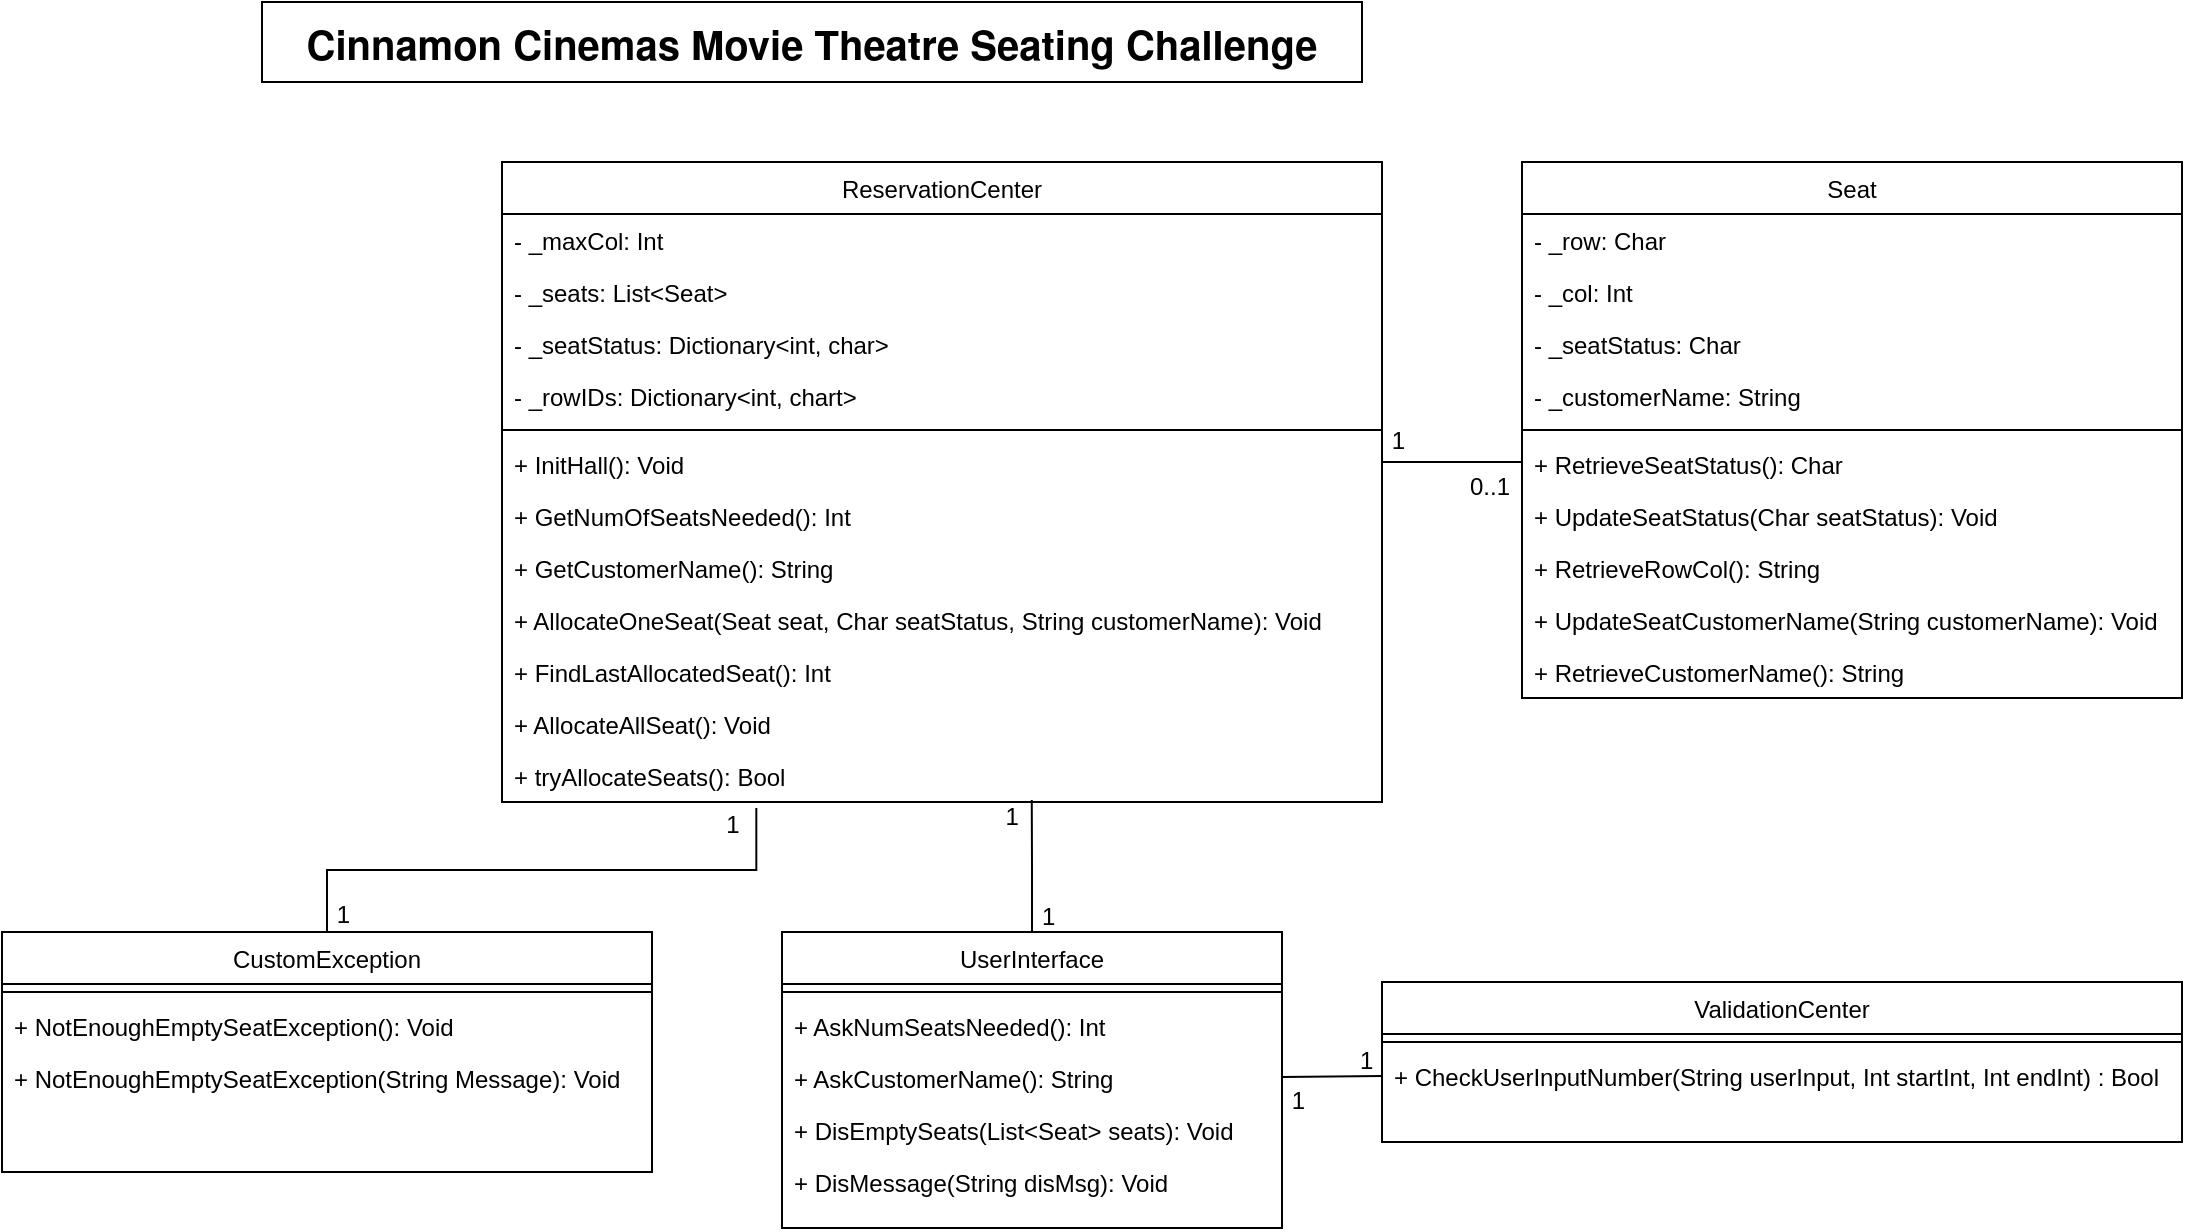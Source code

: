 <mxfile version="20.4.0" type="device"><diagram id="C5RBs43oDa-KdzZeNtuy" name="Page-1"><mxGraphModel dx="1186" dy="646" grid="1" gridSize="10" guides="1" tooltips="1" connect="1" arrows="1" fold="1" page="1" pageScale="1" pageWidth="1654" pageHeight="1169" math="0" shadow="0"><root><mxCell id="WIyWlLk6GJQsqaUBKTNV-0"/><mxCell id="WIyWlLk6GJQsqaUBKTNV-1" parent="WIyWlLk6GJQsqaUBKTNV-0"/><mxCell id="zkfFHV4jXpPFQw0GAbJ--0" value="Seat" style="swimlane;fontStyle=0;align=center;verticalAlign=top;childLayout=stackLayout;horizontal=1;startSize=26;horizontalStack=0;resizeParent=1;resizeLast=0;collapsible=1;marginBottom=0;rounded=0;shadow=0;strokeWidth=1;" parent="WIyWlLk6GJQsqaUBKTNV-1" vertex="1"><mxGeometry x="790" y="120" width="330" height="268" as="geometry"><mxRectangle x="230" y="140" width="160" height="26" as="alternateBounds"/></mxGeometry></mxCell><mxCell id="zkfFHV4jXpPFQw0GAbJ--1" value="- _row: Char" style="text;align=left;verticalAlign=top;spacingLeft=4;spacingRight=4;overflow=hidden;rotatable=0;points=[[0,0.5],[1,0.5]];portConstraint=eastwest;" parent="zkfFHV4jXpPFQw0GAbJ--0" vertex="1"><mxGeometry y="26" width="330" height="26" as="geometry"/></mxCell><mxCell id="zkfFHV4jXpPFQw0GAbJ--2" value="- _col: Int" style="text;align=left;verticalAlign=top;spacingLeft=4;spacingRight=4;overflow=hidden;rotatable=0;points=[[0,0.5],[1,0.5]];portConstraint=eastwest;rounded=0;shadow=0;html=0;" parent="zkfFHV4jXpPFQw0GAbJ--0" vertex="1"><mxGeometry y="52" width="330" height="26" as="geometry"/></mxCell><mxCell id="Tm0T4g37hAG2KfjZ_NBM-8" value="- _seatStatus: Char" style="text;align=left;verticalAlign=top;spacingLeft=4;spacingRight=4;overflow=hidden;rotatable=0;points=[[0,0.5],[1,0.5]];portConstraint=eastwest;rounded=0;shadow=0;html=0;" vertex="1" parent="zkfFHV4jXpPFQw0GAbJ--0"><mxGeometry y="78" width="330" height="26" as="geometry"/></mxCell><mxCell id="yBtOKU2cWY3xxHfVaaZ9-0" value="- _customerName: String" style="text;align=left;verticalAlign=top;spacingLeft=4;spacingRight=4;overflow=hidden;rotatable=0;points=[[0,0.5],[1,0.5]];portConstraint=eastwest;rounded=0;shadow=0;html=0;" parent="zkfFHV4jXpPFQw0GAbJ--0" vertex="1"><mxGeometry y="104" width="330" height="26" as="geometry"/></mxCell><mxCell id="zkfFHV4jXpPFQw0GAbJ--4" value="" style="line;html=1;strokeWidth=1;align=left;verticalAlign=middle;spacingTop=-1;spacingLeft=3;spacingRight=3;rotatable=0;labelPosition=right;points=[];portConstraint=eastwest;" parent="zkfFHV4jXpPFQw0GAbJ--0" vertex="1"><mxGeometry y="130" width="330" height="8" as="geometry"/></mxCell><mxCell id="n5npstloCo_V3_GT15ac-2" value="+ RetrieveSeatStatus(): Char" style="text;align=left;verticalAlign=top;spacingLeft=4;spacingRight=4;overflow=hidden;rotatable=0;points=[[0,0.5],[1,0.5]];portConstraint=eastwest;" parent="zkfFHV4jXpPFQw0GAbJ--0" vertex="1"><mxGeometry y="138" width="330" height="26" as="geometry"/></mxCell><mxCell id="zkfFHV4jXpPFQw0GAbJ--5" value="+ UpdateSeatStatus(Char seatStatus): Void" style="text;align=left;verticalAlign=top;spacingLeft=4;spacingRight=4;overflow=hidden;rotatable=0;points=[[0,0.5],[1,0.5]];portConstraint=eastwest;" parent="zkfFHV4jXpPFQw0GAbJ--0" vertex="1"><mxGeometry y="164" width="330" height="26" as="geometry"/></mxCell><mxCell id="n5npstloCo_V3_GT15ac-1" value="+ RetrieveRowCol(): String" style="text;align=left;verticalAlign=top;spacingLeft=4;spacingRight=4;overflow=hidden;rotatable=0;points=[[0,0.5],[1,0.5]];portConstraint=eastwest;" parent="zkfFHV4jXpPFQw0GAbJ--0" vertex="1"><mxGeometry y="190" width="330" height="26" as="geometry"/></mxCell><mxCell id="Tm0T4g37hAG2KfjZ_NBM-10" value="+ UpdateSeatCustomerName(String customerName): Void" style="text;align=left;verticalAlign=top;spacingLeft=4;spacingRight=4;overflow=hidden;rotatable=0;points=[[0,0.5],[1,0.5]];portConstraint=eastwest;" vertex="1" parent="zkfFHV4jXpPFQw0GAbJ--0"><mxGeometry y="216" width="330" height="26" as="geometry"/></mxCell><mxCell id="Tm0T4g37hAG2KfjZ_NBM-9" value="+ RetrieveCustomerName(): String" style="text;align=left;verticalAlign=top;spacingLeft=4;spacingRight=4;overflow=hidden;rotatable=0;points=[[0,0.5],[1,0.5]];portConstraint=eastwest;" vertex="1" parent="zkfFHV4jXpPFQw0GAbJ--0"><mxGeometry y="242" width="330" height="26" as="geometry"/></mxCell><mxCell id="zkfFHV4jXpPFQw0GAbJ--17" value="ReservationCenter" style="swimlane;fontStyle=0;align=center;verticalAlign=top;childLayout=stackLayout;horizontal=1;startSize=26;horizontalStack=0;resizeParent=1;resizeLast=0;collapsible=1;marginBottom=0;rounded=0;shadow=0;strokeWidth=1;" parent="WIyWlLk6GJQsqaUBKTNV-1" vertex="1"><mxGeometry x="280" y="120" width="440" height="320" as="geometry"><mxRectangle x="550" y="140" width="160" height="26" as="alternateBounds"/></mxGeometry></mxCell><mxCell id="CjL0IkNfqWO46S0XJNXK-1" value="- _maxCol: Int" style="text;align=left;verticalAlign=top;spacingLeft=4;spacingRight=4;overflow=hidden;rotatable=0;points=[[0,0.5],[1,0.5]];portConstraint=eastwest;" parent="zkfFHV4jXpPFQw0GAbJ--17" vertex="1"><mxGeometry y="26" width="440" height="26" as="geometry"/></mxCell><mxCell id="zkfFHV4jXpPFQw0GAbJ--18" value="- _seats: List&lt;Seat&gt;" style="text;align=left;verticalAlign=top;spacingLeft=4;spacingRight=4;overflow=hidden;rotatable=0;points=[[0,0.5],[1,0.5]];portConstraint=eastwest;" parent="zkfFHV4jXpPFQw0GAbJ--17" vertex="1"><mxGeometry y="52" width="440" height="26" as="geometry"/></mxCell><mxCell id="CjL0IkNfqWO46S0XJNXK-6" value="- _seatStatus: Dictionary&lt;int, char&gt;" style="text;align=left;verticalAlign=top;spacingLeft=4;spacingRight=4;overflow=hidden;rotatable=0;points=[[0,0.5],[1,0.5]];portConstraint=eastwest;" parent="zkfFHV4jXpPFQw0GAbJ--17" vertex="1"><mxGeometry y="78" width="440" height="26" as="geometry"/></mxCell><mxCell id="CjL0IkNfqWO46S0XJNXK-5" value="- _rowIDs: Dictionary&lt;int, chart&gt;" style="text;align=left;verticalAlign=top;spacingLeft=4;spacingRight=4;overflow=hidden;rotatable=0;points=[[0,0.5],[1,0.5]];portConstraint=eastwest;" parent="zkfFHV4jXpPFQw0GAbJ--17" vertex="1"><mxGeometry y="104" width="440" height="26" as="geometry"/></mxCell><mxCell id="zkfFHV4jXpPFQw0GAbJ--23" value="" style="line;html=1;strokeWidth=1;align=left;verticalAlign=middle;spacingTop=-1;spacingLeft=3;spacingRight=3;rotatable=0;labelPosition=right;points=[];portConstraint=eastwest;" parent="zkfFHV4jXpPFQw0GAbJ--17" vertex="1"><mxGeometry y="130" width="440" height="8" as="geometry"/></mxCell><mxCell id="zkfFHV4jXpPFQw0GAbJ--25" value="+ InitHall(): Void" style="text;align=left;verticalAlign=top;spacingLeft=4;spacingRight=4;overflow=hidden;rotatable=0;points=[[0,0.5],[1,0.5]];portConstraint=eastwest;" parent="zkfFHV4jXpPFQw0GAbJ--17" vertex="1"><mxGeometry y="138" width="440" height="26" as="geometry"/></mxCell><mxCell id="Tm0T4g37hAG2KfjZ_NBM-11" value="+ GetNumOfSeatsNeeded(): Int" style="text;align=left;verticalAlign=top;spacingLeft=4;spacingRight=4;overflow=hidden;rotatable=0;points=[[0,0.5],[1,0.5]];portConstraint=eastwest;" vertex="1" parent="zkfFHV4jXpPFQw0GAbJ--17"><mxGeometry y="164" width="440" height="26" as="geometry"/></mxCell><mxCell id="yBtOKU2cWY3xxHfVaaZ9-3" value="+ GetCustomerName(): String" style="text;align=left;verticalAlign=top;spacingLeft=4;spacingRight=4;overflow=hidden;rotatable=0;points=[[0,0.5],[1,0.5]];portConstraint=eastwest;" parent="zkfFHV4jXpPFQw0GAbJ--17" vertex="1"><mxGeometry y="190" width="440" height="26" as="geometry"/></mxCell><mxCell id="zkfFHV4jXpPFQw0GAbJ--24" value="+ AllocateOneSeat(Seat seat, Char seatStatus, String customerName): Void" style="text;align=left;verticalAlign=top;spacingLeft=4;spacingRight=4;overflow=hidden;rotatable=0;points=[[0,0.5],[1,0.5]];portConstraint=eastwest;" parent="zkfFHV4jXpPFQw0GAbJ--17" vertex="1"><mxGeometry y="216" width="440" height="26" as="geometry"/></mxCell><mxCell id="CjL0IkNfqWO46S0XJNXK-3" value="+ FindLastAllocatedSeat(): Int" style="text;align=left;verticalAlign=top;spacingLeft=4;spacingRight=4;overflow=hidden;rotatable=0;points=[[0,0.5],[1,0.5]];portConstraint=eastwest;" parent="zkfFHV4jXpPFQw0GAbJ--17" vertex="1"><mxGeometry y="242" width="440" height="26" as="geometry"/></mxCell><mxCell id="Tm0T4g37hAG2KfjZ_NBM-12" value="+ AllocateAllSeat(): Void" style="text;align=left;verticalAlign=top;spacingLeft=4;spacingRight=4;overflow=hidden;rotatable=0;points=[[0,0.5],[1,0.5]];portConstraint=eastwest;" vertex="1" parent="zkfFHV4jXpPFQw0GAbJ--17"><mxGeometry y="268" width="440" height="26" as="geometry"/></mxCell><mxCell id="CjL0IkNfqWO46S0XJNXK-2" value="+ tryAllocateSeats(): Bool" style="text;align=left;verticalAlign=top;spacingLeft=4;spacingRight=4;overflow=hidden;rotatable=0;points=[[0,0.5],[1,0.5]];portConstraint=eastwest;" parent="zkfFHV4jXpPFQw0GAbJ--17" vertex="1"><mxGeometry y="294" width="440" height="26" as="geometry"/></mxCell><mxCell id="zkfFHV4jXpPFQw0GAbJ--26" value="" style="endArrow=none;shadow=0;strokeWidth=1;rounded=0;endFill=0;edgeStyle=elbowEdgeStyle;elbow=vertical;" parent="WIyWlLk6GJQsqaUBKTNV-1" source="zkfFHV4jXpPFQw0GAbJ--0" target="zkfFHV4jXpPFQw0GAbJ--17" edge="1"><mxGeometry x="0.5" y="41" relative="1" as="geometry"><mxPoint x="380" y="192" as="sourcePoint"/><mxPoint x="540" y="192" as="targetPoint"/><mxPoint x="-40" y="32" as="offset"/><Array as="points"><mxPoint x="740" y="270"/></Array></mxGeometry></mxCell><mxCell id="zkfFHV4jXpPFQw0GAbJ--27" value="0..1" style="resizable=0;align=left;verticalAlign=bottom;labelBackgroundColor=none;fontSize=12;" parent="zkfFHV4jXpPFQw0GAbJ--26" connectable="0" vertex="1"><mxGeometry x="-1" relative="1" as="geometry"><mxPoint x="-28" y="21" as="offset"/></mxGeometry></mxCell><mxCell id="zkfFHV4jXpPFQw0GAbJ--28" value="1" style="resizable=0;align=right;verticalAlign=bottom;labelBackgroundColor=none;fontSize=12;" parent="zkfFHV4jXpPFQw0GAbJ--26" connectable="0" vertex="1"><mxGeometry x="1" relative="1" as="geometry"><mxPoint x="13" y="-2" as="offset"/></mxGeometry></mxCell><mxCell id="yBtOKU2cWY3xxHfVaaZ9-4" value="UserInterface" style="swimlane;fontStyle=0;align=center;verticalAlign=top;childLayout=stackLayout;horizontal=1;startSize=26;horizontalStack=0;resizeParent=1;resizeLast=0;collapsible=1;marginBottom=0;rounded=0;shadow=0;strokeWidth=1;" parent="WIyWlLk6GJQsqaUBKTNV-1" vertex="1"><mxGeometry x="420" y="505.01" width="250" height="148" as="geometry"><mxRectangle x="550" y="140" width="160" height="26" as="alternateBounds"/></mxGeometry></mxCell><mxCell id="yBtOKU2cWY3xxHfVaaZ9-6" value="" style="line;html=1;strokeWidth=1;align=left;verticalAlign=middle;spacingTop=-1;spacingLeft=3;spacingRight=3;rotatable=0;labelPosition=right;points=[];portConstraint=eastwest;" parent="yBtOKU2cWY3xxHfVaaZ9-4" vertex="1"><mxGeometry y="26" width="250" height="8" as="geometry"/></mxCell><mxCell id="Tm0T4g37hAG2KfjZ_NBM-6" value="+ AskNumSeatsNeeded(): Int" style="text;align=left;verticalAlign=top;spacingLeft=4;spacingRight=4;overflow=hidden;rotatable=0;points=[[0,0.5],[1,0.5]];portConstraint=eastwest;" vertex="1" parent="yBtOKU2cWY3xxHfVaaZ9-4"><mxGeometry y="34" width="250" height="26" as="geometry"/></mxCell><mxCell id="yBtOKU2cWY3xxHfVaaZ9-7" value="+ AskCustomerName(): String" style="text;align=left;verticalAlign=top;spacingLeft=4;spacingRight=4;overflow=hidden;rotatable=0;points=[[0,0.5],[1,0.5]];portConstraint=eastwest;" parent="yBtOKU2cWY3xxHfVaaZ9-4" vertex="1"><mxGeometry y="60" width="250" height="26" as="geometry"/></mxCell><mxCell id="yBtOKU2cWY3xxHfVaaZ9-8" value="+ DisEmptySeats(List&lt;Seat&gt; seats): Void" style="text;align=left;verticalAlign=top;spacingLeft=4;spacingRight=4;overflow=hidden;rotatable=0;points=[[0,0.5],[1,0.5]];portConstraint=eastwest;" parent="yBtOKU2cWY3xxHfVaaZ9-4" vertex="1"><mxGeometry y="86" width="250" height="26" as="geometry"/></mxCell><mxCell id="CjL0IkNfqWO46S0XJNXK-4" value="+ DisMessage(String disMsg): Void" style="text;align=left;verticalAlign=top;spacingLeft=4;spacingRight=4;overflow=hidden;rotatable=0;points=[[0,0.5],[1,0.5]];portConstraint=eastwest;" parent="yBtOKU2cWY3xxHfVaaZ9-4" vertex="1"><mxGeometry y="112" width="250" height="26" as="geometry"/></mxCell><mxCell id="yBtOKU2cWY3xxHfVaaZ9-10" value="" style="endArrow=none;shadow=0;strokeWidth=1;rounded=0;endFill=0;edgeStyle=elbowEdgeStyle;elbow=vertical;exitX=0.5;exitY=0;exitDx=0;exitDy=0;entryX=0.602;entryY=0.962;entryDx=0;entryDy=0;entryPerimeter=0;" parent="WIyWlLk6GJQsqaUBKTNV-1" source="yBtOKU2cWY3xxHfVaaZ9-4" target="CjL0IkNfqWO46S0XJNXK-2" edge="1"><mxGeometry x="0.5" y="41" relative="1" as="geometry"><mxPoint x="750" y="273.01" as="sourcePoint"/><mxPoint x="863.96" y="479.998" as="targetPoint"/><mxPoint x="-40" y="32" as="offset"/></mxGeometry></mxCell><mxCell id="yBtOKU2cWY3xxHfVaaZ9-11" value="1" style="resizable=0;align=left;verticalAlign=bottom;labelBackgroundColor=none;fontSize=12;" parent="yBtOKU2cWY3xxHfVaaZ9-10" connectable="0" vertex="1"><mxGeometry x="-1" relative="1" as="geometry"><mxPoint x="3" y="1" as="offset"/></mxGeometry></mxCell><mxCell id="yBtOKU2cWY3xxHfVaaZ9-12" value="1" style="resizable=0;align=right;verticalAlign=bottom;labelBackgroundColor=none;fontSize=12;" parent="yBtOKU2cWY3xxHfVaaZ9-10" connectable="0" vertex="1"><mxGeometry x="1" relative="1" as="geometry"><mxPoint x="-5" y="17" as="offset"/></mxGeometry></mxCell><mxCell id="yBtOKU2cWY3xxHfVaaZ9-13" value="CustomException" style="swimlane;fontStyle=0;align=center;verticalAlign=top;childLayout=stackLayout;horizontal=1;startSize=26;horizontalStack=0;resizeParent=1;resizeLast=0;collapsible=1;marginBottom=0;rounded=0;shadow=0;strokeWidth=1;" parent="WIyWlLk6GJQsqaUBKTNV-1" vertex="1"><mxGeometry x="30" y="505.01" width="325" height="120" as="geometry"><mxRectangle x="550" y="140" width="160" height="26" as="alternateBounds"/></mxGeometry></mxCell><mxCell id="yBtOKU2cWY3xxHfVaaZ9-15" value="" style="line;html=1;strokeWidth=1;align=left;verticalAlign=middle;spacingTop=-1;spacingLeft=3;spacingRight=3;rotatable=0;labelPosition=right;points=[];portConstraint=eastwest;" parent="yBtOKU2cWY3xxHfVaaZ9-13" vertex="1"><mxGeometry y="26" width="325" height="8" as="geometry"/></mxCell><mxCell id="yBtOKU2cWY3xxHfVaaZ9-17" value="+ NotEnoughEmptySeatException(): Void" style="text;align=left;verticalAlign=top;spacingLeft=4;spacingRight=4;overflow=hidden;rotatable=0;points=[[0,0.5],[1,0.5]];portConstraint=eastwest;" parent="yBtOKU2cWY3xxHfVaaZ9-13" vertex="1"><mxGeometry y="34" width="325" height="26" as="geometry"/></mxCell><mxCell id="CjL0IkNfqWO46S0XJNXK-7" value="+ NotEnoughEmptySeatException(String Message): Void" style="text;align=left;verticalAlign=top;spacingLeft=4;spacingRight=4;overflow=hidden;rotatable=0;points=[[0,0.5],[1,0.5]];portConstraint=eastwest;" parent="yBtOKU2cWY3xxHfVaaZ9-13" vertex="1"><mxGeometry y="60" width="325" height="26" as="geometry"/></mxCell><mxCell id="yBtOKU2cWY3xxHfVaaZ9-30" value="" style="endArrow=none;shadow=0;strokeWidth=1;rounded=0;endFill=0;edgeStyle=elbowEdgeStyle;elbow=vertical;exitX=0.289;exitY=1.115;exitDx=0;exitDy=0;entryX=0.5;entryY=0;entryDx=0;entryDy=0;exitPerimeter=0;" parent="WIyWlLk6GJQsqaUBKTNV-1" source="CjL0IkNfqWO46S0XJNXK-2" target="yBtOKU2cWY3xxHfVaaZ9-13" edge="1"><mxGeometry x="0.5" y="41" relative="1" as="geometry"><mxPoint x="319" y="330" as="sourcePoint"/><mxPoint x="319" y="280" as="targetPoint"/><mxPoint x="-40" y="32" as="offset"/></mxGeometry></mxCell><mxCell id="yBtOKU2cWY3xxHfVaaZ9-31" value="1" style="resizable=0;align=left;verticalAlign=bottom;labelBackgroundColor=none;fontSize=12;" parent="yBtOKU2cWY3xxHfVaaZ9-30" connectable="0" vertex="1"><mxGeometry x="-1" relative="1" as="geometry"><mxPoint x="-17" y="17" as="offset"/></mxGeometry></mxCell><mxCell id="yBtOKU2cWY3xxHfVaaZ9-32" value="1" style="resizable=0;align=right;verticalAlign=bottom;labelBackgroundColor=none;fontSize=12;" parent="yBtOKU2cWY3xxHfVaaZ9-30" connectable="0" vertex="1"><mxGeometry x="1" relative="1" as="geometry"><mxPoint x="13" as="offset"/></mxGeometry></mxCell><mxCell id="n5npstloCo_V3_GT15ac-0" value="&lt;p style=&quot;margin: 0px; font-variant-numeric: normal; font-variant-east-asian: normal; font-stretch: normal; font-size: 20px; line-height: normal; font-family: &amp;quot;Helvetica Neue&amp;quot;; text-align: start;&quot; class=&quot;p1&quot;&gt;&lt;b&gt;Cinnamon Cinemas Movie Theatre Seating Challenge&lt;/b&gt;&lt;/p&gt;" style="rounded=0;whiteSpace=wrap;html=1;" parent="WIyWlLk6GJQsqaUBKTNV-1" vertex="1"><mxGeometry x="160" y="40" width="550" height="40" as="geometry"/></mxCell><mxCell id="Tm0T4g37hAG2KfjZ_NBM-0" value="ValidationCenter" style="swimlane;fontStyle=0;align=center;verticalAlign=top;childLayout=stackLayout;horizontal=1;startSize=26;horizontalStack=0;resizeParent=1;resizeLast=0;collapsible=1;marginBottom=0;rounded=0;shadow=0;strokeWidth=1;" vertex="1" parent="WIyWlLk6GJQsqaUBKTNV-1"><mxGeometry x="720" y="530" width="400" height="80" as="geometry"><mxRectangle x="550" y="140" width="160" height="26" as="alternateBounds"/></mxGeometry></mxCell><mxCell id="Tm0T4g37hAG2KfjZ_NBM-2" value="" style="line;html=1;strokeWidth=1;align=left;verticalAlign=middle;spacingTop=-1;spacingLeft=3;spacingRight=3;rotatable=0;labelPosition=right;points=[];portConstraint=eastwest;" vertex="1" parent="Tm0T4g37hAG2KfjZ_NBM-0"><mxGeometry y="26" width="400" height="8" as="geometry"/></mxCell><mxCell id="Tm0T4g37hAG2KfjZ_NBM-3" value="+ CheckUserInputNumber(String userInput, Int startInt, Int endInt) : Bool" style="text;align=left;verticalAlign=top;spacingLeft=4;spacingRight=4;overflow=hidden;rotatable=0;points=[[0,0.5],[1,0.5]];portConstraint=eastwest;" vertex="1" parent="Tm0T4g37hAG2KfjZ_NBM-0"><mxGeometry y="34" width="400" height="26" as="geometry"/></mxCell><mxCell id="Tm0T4g37hAG2KfjZ_NBM-13" value="" style="endArrow=none;shadow=0;strokeWidth=1;rounded=0;endFill=0;edgeStyle=elbowEdgeStyle;elbow=vertical;exitX=0;exitY=0.5;exitDx=0;exitDy=0;entryX=1;entryY=0.5;entryDx=0;entryDy=0;" edge="1" parent="WIyWlLk6GJQsqaUBKTNV-1" source="Tm0T4g37hAG2KfjZ_NBM-3" target="yBtOKU2cWY3xxHfVaaZ9-7"><mxGeometry x="0.5" y="41" relative="1" as="geometry"><mxPoint x="555" y="515.01" as="sourcePoint"/><mxPoint x="525.84" y="454.004" as="targetPoint"/><mxPoint x="-40" y="32" as="offset"/></mxGeometry></mxCell><mxCell id="Tm0T4g37hAG2KfjZ_NBM-14" value="1" style="resizable=0;align=left;verticalAlign=bottom;labelBackgroundColor=none;fontSize=12;" connectable="0" vertex="1" parent="Tm0T4g37hAG2KfjZ_NBM-13"><mxGeometry x="-1" relative="1" as="geometry"><mxPoint x="-13" y="1" as="offset"/></mxGeometry></mxCell><mxCell id="Tm0T4g37hAG2KfjZ_NBM-15" value="1" style="resizable=0;align=right;verticalAlign=bottom;labelBackgroundColor=none;fontSize=12;direction=south;" connectable="0" vertex="1" parent="Tm0T4g37hAG2KfjZ_NBM-13"><mxGeometry x="1" relative="1" as="geometry"><mxPoint x="13" y="20" as="offset"/></mxGeometry></mxCell></root></mxGraphModel></diagram></mxfile>
